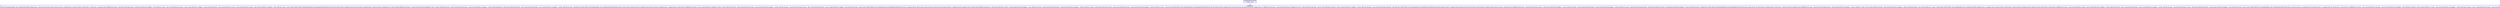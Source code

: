 digraph  g{
node [shape=rectangle, color=black, fontcolor=black, style=bold]
0 [label="LogSkolemFunctionCall
(\"{0}\", \"{1}\")" , color = blue] ; 
1 [label="LogSQLEval 
SELECT tab_9.primaryName, tab_12.primaryTitle FROM casting AS tab_11, title AS tab_8, person AS tab_9, person AS tab_13, casting AS tab_14, person AS tab_10, title AS tab_7, title AS tab_12, casting AS tab_6 WHERE tab_8.tconst = tab_6.tconst AND tab_9.nconst = tab_6.nconst AND tab_6.category = 'actor' AND tab_7.tconst = tab_11.tconst AND tab_10.nconst = tab_11.nconst AND tab_11.category = 'actress' AND tab_9.nconst = tab_10.nconst AND tab_12.tconst = tab_14.tconst AND tab_13.nconst = tab_14.nconst AND tab_14.category = 'actor' AND tab_7.tconst = tab_12.tconst UNION SELECT tab_66.primaryName, tab_68.primaryTitle FROM person AS tab_63, title AS tab_65, casting AS tab_64, person AS tab_66, casting AS tab_67, person AS tab_69, casting AS tab_70, title AS tab_68 WHERE tab_66.nconst = tab_64.nconst AND tab_64.category IN ('actor', 'actress') AND tab_65.tconst = tab_67.tconst AND tab_63.nconst = tab_67.nconst AND tab_67.category = 'actress' AND tab_66.nconst = tab_63.nconst AND tab_68.tconst = tab_70.tconst AND tab_69.nconst = tab_70.nconst AND tab_70.category = 'actress' AND tab_65.tconst = tab_68.tconst UNION SELECT tab_50.primaryName, tab_55.primaryTitle FROM person AS tab_52, title AS tab_54, person AS tab_50, casting AS tab_53, person AS tab_56, casting AS tab_57, casting AS tab_51, title AS tab_55 WHERE tab_50.nconst = tab_51.nconst AND tab_51.category IN ('actor', 'actress') AND tab_54.tconst = tab_53.tconst AND tab_52.nconst = tab_53.nconst AND tab_53.category = 'actress' AND tab_50.nconst = tab_52.nconst AND tab_55.tconst = tab_57.tconst AND tab_56.nconst = tab_57.nconst AND tab_57.category = 'actor' AND tab_54.tconst = tab_55.tconst UNION SELECT tab_37.primaryName, tab_42.primaryTitle FROM title AS tab_41, casting AS tab_44, title AS tab_42, person AS tab_43, person AS tab_39, person AS tab_37, casting AS tab_38, casting AS tab_40, title AS tab_36 WHERE tab_36.tconst = tab_38.tconst AND tab_37.nconst = tab_38.nconst AND tab_38.category = 'actor' AND tab_41.tconst = tab_40.tconst AND tab_39.nconst = tab_40.nconst AND tab_40.category = 'actress' AND tab_37.nconst = tab_39.nconst AND tab_42.tconst = tab_44.tconst AND tab_43.nconst = tab_44.nconst AND tab_44.category = 'actress' AND tab_41.tconst = tab_42.tconst UNION SELECT tab_106.primaryName, tab_109.primarytitle FROM title AS tab_109, title AS tab_108, casting AS tab_105, person AS tab_104, person AS tab_106, casting AS tab_107 WHERE tab_106.nconst = tab_105.nconst AND tab_105.category IN ('actor', 'actress') AND tab_108.tconst = tab_107.tconst AND tab_104.nconst = tab_107.nconst AND tab_107.category = 'actress' AND tab_106.nconst = tab_104.nconst AND tab_108.tconst = tab_109.tconst UNION SELECT tab_91.primaryName, tab_96.primaryTitle FROM title AS tab_96, person AS tab_97, casting AS tab_98, person AS tab_94, title AS tab_92, title AS tab_90, casting AS tab_95, person AS tab_91, casting AS tab_93 WHERE tab_90.tconst = tab_93.tconst AND tab_91.nconst = tab_93.nconst AND tab_93.category = 'actress' AND tab_92.tconst = tab_95.tconst AND tab_94.nconst = tab_95.nconst AND tab_95.category = 'actress' AND tab_91.nconst = tab_94.nconst AND tab_96.tconst = tab_98.tconst AND tab_97.nconst = tab_98.nconst AND tab_98.category = 'actress' AND tab_92.tconst = tab_96.tconst UNION SELECT tab_80.primaryName, tab_83.primarytitle FROM title AS tab_81, person AS tab_78, title AS tab_83, casting AS tab_79, title AS tab_77, person AS tab_80, casting AS tab_82 WHERE tab_81.tconst = tab_82.tconst AND tab_80.nconst = tab_82.nconst AND tab_82.category = 'actress' AND tab_77.tconst = tab_79.tconst AND tab_78.nconst = tab_79.nconst AND tab_79.category = 'actress' AND tab_80.nconst = tab_78.nconst AND tab_77.tconst = tab_83.tconst UNION SELECT tab_23.primaryName, tab_27.primaryTitle FROM casting AS tab_21, casting AS tab_25, person AS tab_23, title AS tab_27, person AS tab_28, casting AS tab_29, person AS tab_26, title AS tab_22, title AS tab_24 WHERE tab_22.tconst = tab_25.tconst AND tab_23.nconst = tab_25.nconst AND tab_25.category = 'actress' AND tab_24.tconst = tab_21.tconst AND tab_26.nconst = tab_21.nconst AND tab_21.category = 'actress' AND tab_23.nconst = tab_26.nconst AND tab_27.tconst = tab_29.tconst AND tab_28.nconst = tab_29.nconst AND tab_29.category = 'actor' AND tab_24.tconst = tab_27.tconst UNION SELECT tab_116.primaryName, tab_122.primarytitle FROM title AS tab_120, person AS tab_116, casting AS tab_119, person AS tab_117, casting AS tab_118, title AS tab_121, title AS tab_122 WHERE tab_121.tconst = tab_118.tconst AND tab_116.nconst = tab_118.nconst AND tab_118.category = 'actor' AND tab_120.tconst = tab_119.tconst AND tab_117.nconst = tab_119.nconst AND tab_119.category = 'actress' AND tab_116.nconst = tab_117.nconst AND tab_120.tconst = tab_122.tconst", color = blue] ; 
0 -> 1 ; 
}

